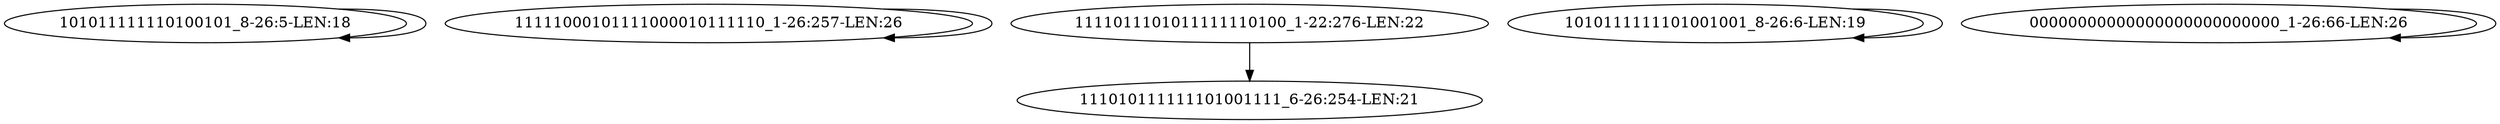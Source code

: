 digraph G {
    "101011111110100101_8-26:5-LEN:18" -> "101011111110100101_8-26:5-LEN:18";
    "11111000101111000010111110_1-26:257-LEN:26" -> "11111000101111000010111110_1-26:257-LEN:26";
    "1111011101011111110100_1-22:276-LEN:22" -> "111010111111101001111_6-26:254-LEN:21";
    "1010111111101001001_8-26:6-LEN:19" -> "1010111111101001001_8-26:6-LEN:19";
    "00000000000000000000000000_1-26:66-LEN:26" -> "00000000000000000000000000_1-26:66-LEN:26";
}
